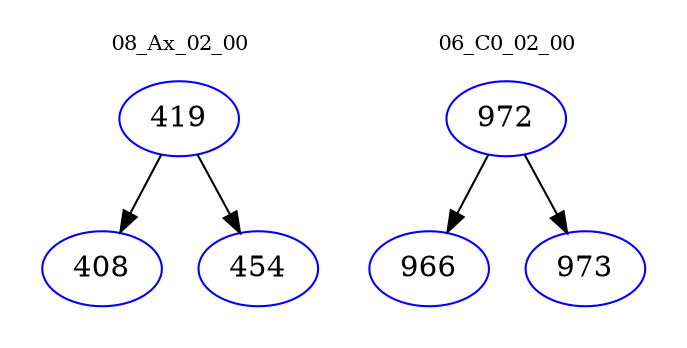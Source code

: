 digraph{
subgraph cluster_0 {
color = white
label = "08_Ax_02_00";
fontsize=10;
T0_419 [label="419", color="blue"]
T0_419 -> T0_408 [color="black"]
T0_408 [label="408", color="blue"]
T0_419 -> T0_454 [color="black"]
T0_454 [label="454", color="blue"]
}
subgraph cluster_1 {
color = white
label = "06_C0_02_00";
fontsize=10;
T1_972 [label="972", color="blue"]
T1_972 -> T1_966 [color="black"]
T1_966 [label="966", color="blue"]
T1_972 -> T1_973 [color="black"]
T1_973 [label="973", color="blue"]
}
}
